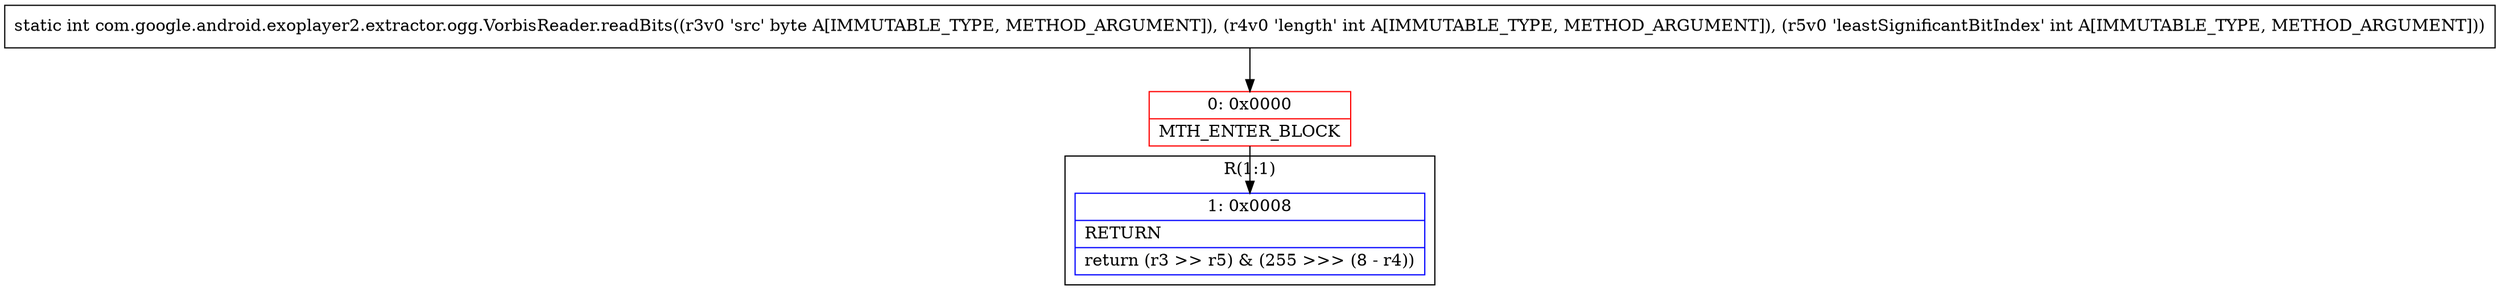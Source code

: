 digraph "CFG forcom.google.android.exoplayer2.extractor.ogg.VorbisReader.readBits(BII)I" {
subgraph cluster_Region_1282532939 {
label = "R(1:1)";
node [shape=record,color=blue];
Node_1 [shape=record,label="{1\:\ 0x0008|RETURN\l|return (r3 \>\> r5) & (255 \>\>\> (8 \- r4))\l}"];
}
Node_0 [shape=record,color=red,label="{0\:\ 0x0000|MTH_ENTER_BLOCK\l}"];
MethodNode[shape=record,label="{static int com.google.android.exoplayer2.extractor.ogg.VorbisReader.readBits((r3v0 'src' byte A[IMMUTABLE_TYPE, METHOD_ARGUMENT]), (r4v0 'length' int A[IMMUTABLE_TYPE, METHOD_ARGUMENT]), (r5v0 'leastSignificantBitIndex' int A[IMMUTABLE_TYPE, METHOD_ARGUMENT])) }"];
MethodNode -> Node_0;
Node_0 -> Node_1;
}

